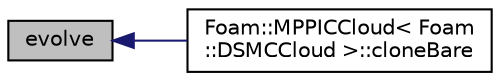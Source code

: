 digraph "evolve"
{
  bgcolor="transparent";
  edge [fontname="Helvetica",fontsize="10",labelfontname="Helvetica",labelfontsize="10"];
  node [fontname="Helvetica",fontsize="10",shape=record];
  rankdir="LR";
  Node1 [label="evolve",height=0.2,width=0.4,color="black", fillcolor="grey75", style="filled", fontcolor="black"];
  Node1 -> Node2 [dir="back",color="midnightblue",fontsize="10",style="solid",fontname="Helvetica"];
  Node2 [label="Foam::MPPICCloud\< Foam\l::DSMCCloud \>::cloneBare",height=0.2,width=0.4,color="black",URL="$a01579.html#aea3a1f8b31395de01b43cb27de2d39eb",tooltip="Construct and return bare clone based on (this) with new name. "];
}
